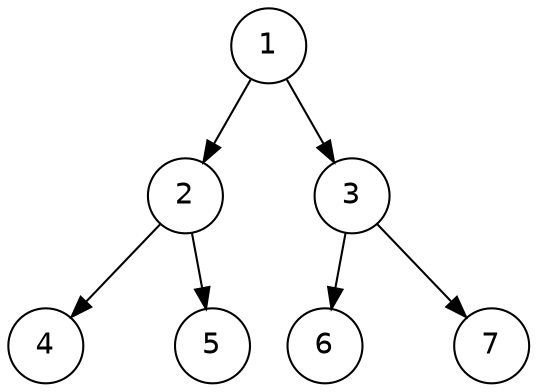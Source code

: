 digraph G {
	graph [fontname = "Helvetica"];
	node [fontname = "Helvetica",shape=circle];
	edge [fontname = "Helvetica"];

	1 -> 2;
	m1 [label="", width=0.1, style=invis];
	1 -> m1 [style=invis];
	1 -> 3;
	{rank=same 2 -> m1 -> 3 [style=invis]};

	2 -> 4;
	m2 [label="", width=0.1, style=invis];
	2 -> m2 [style=invis];
	2 -> 5;
	{rank=same 4 -> m2 -> 5 [style=invis]};

	3 -> 6;
	m3 [label="", width=0.1, style=invis];
	3 -> m3 [style=invis];
	3 -> 7;
	{rank=same 6 -> m3 -> 7 [style=invis]};
}

